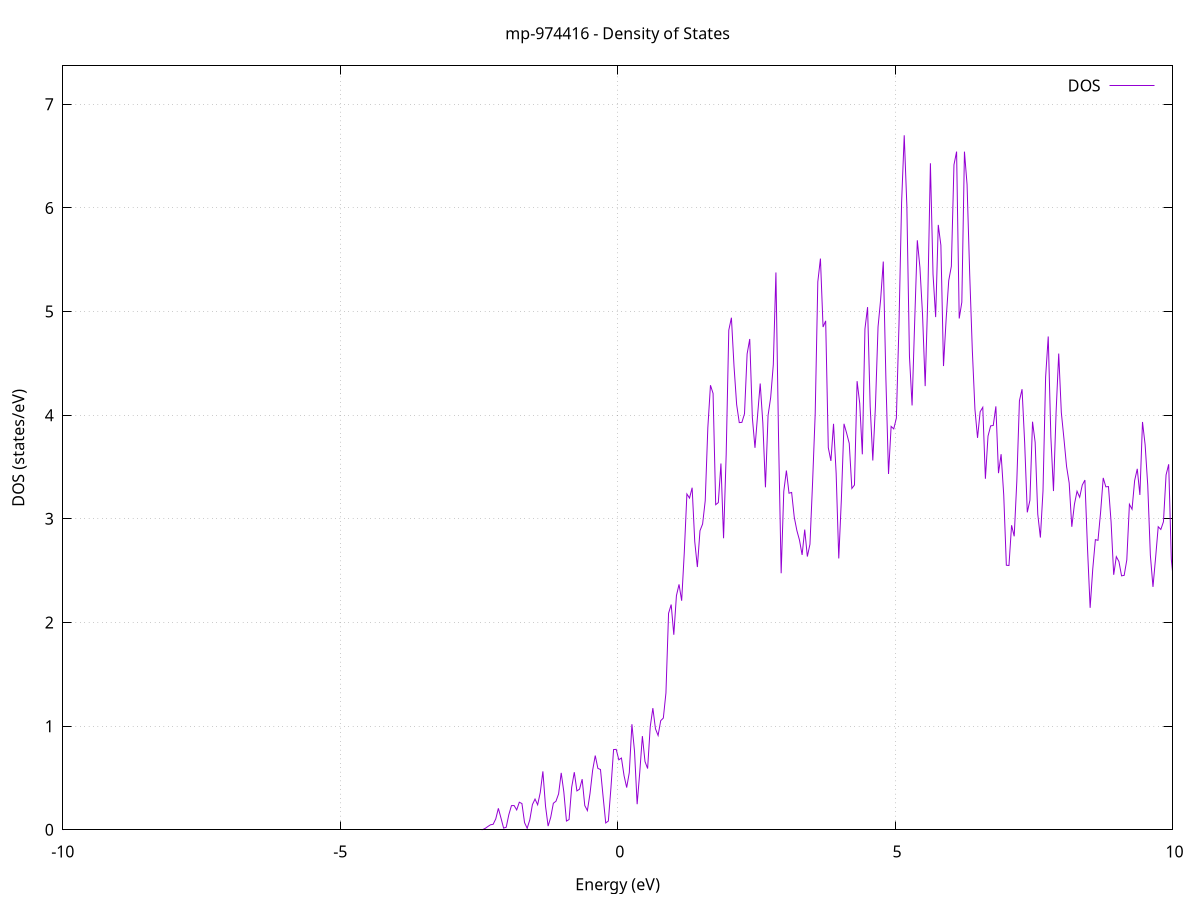 set title 'mp-974416 - Density of States'
set xlabel 'Energy (eV)'
set ylabel 'DOS (states/eV)'
set grid
set xrange [-10:10]
set yrange [0:7.371]
set xzeroaxis lt -1
set terminal png size 800,600
set output 'mp-974416_dos_gnuplot.png'
plot '-' using 1:2 with lines title 'DOS'
-39.242300 0.000000
-39.195100 0.000000
-39.147900 0.000000
-39.100800 0.000000
-39.053600 0.000000
-39.006400 0.000000
-38.959200 0.000000
-38.912000 0.000000
-38.864800 0.000000
-38.817600 0.000000
-38.770400 0.000000
-38.723200 0.000000
-38.676000 0.000000
-38.628800 0.000000
-38.581600 0.000000
-38.534500 0.000000
-38.487300 0.000000
-38.440100 0.000000
-38.392900 0.000000
-38.345700 0.000000
-38.298500 0.000000
-38.251300 0.000000
-38.204100 0.000000
-38.156900 0.000000
-38.109700 0.000000
-38.062500 0.000000
-38.015300 0.000000
-37.968200 0.000000
-37.921000 0.000000
-37.873800 0.000000
-37.826600 0.000000
-37.779400 0.000000
-37.732200 0.000000
-37.685000 0.000000
-37.637800 0.000000
-37.590600 0.000000
-37.543400 0.000000
-37.496200 0.000000
-37.449000 0.000000
-37.401900 0.000000
-37.354700 0.000000
-37.307500 0.000000
-37.260300 0.000000
-37.213100 0.000000
-37.165900 0.000000
-37.118700 0.000000
-37.071500 0.000000
-37.024300 0.000000
-36.977100 0.000000
-36.929900 0.000000
-36.882700 0.000000
-36.835600 0.000000
-36.788400 0.000000
-36.741200 0.000000
-36.694000 0.000000
-36.646800 0.000000
-36.599600 0.000000
-36.552400 0.000000
-36.505200 0.000000
-36.458000 0.000000
-36.410800 0.000000
-36.363600 0.000000
-36.316400 0.000000
-36.269300 0.000000
-36.222100 0.000000
-36.174900 0.000000
-36.127700 0.000000
-36.080500 0.000000
-36.033300 0.000000
-35.986100 0.000000
-35.938900 0.000000
-35.891700 0.000000
-35.844500 0.000000
-35.797300 0.000000
-35.750100 0.000000
-35.703000 0.000000
-35.655800 0.000000
-35.608600 0.000000
-35.561400 0.000000
-35.514200 0.000000
-35.467000 0.000000
-35.419800 0.000000
-35.372600 0.000000
-35.325400 0.000000
-35.278200 0.000000
-35.231000 0.000000
-35.183800 0.000000
-35.136700 0.000000
-35.089500 0.000000
-35.042300 0.004000
-34.995100 0.144400
-34.947900 1.346200
-34.900700 4.408400
-34.853500 8.426600
-34.806300 13.901300
-34.759100 19.515900
-34.711900 22.811100
-34.664700 25.709700
-34.617600 22.708000
-34.570400 14.073200
-34.523200 12.645500
-34.476000 15.460300
-34.428800 19.119400
-34.381600 22.837700
-34.334400 23.314200
-34.287200 25.396700
-34.240000 28.749100
-34.192800 33.086000
-34.145600 36.726800
-34.098400 24.008700
-34.051300 6.462400
-34.004100 0.555700
-33.956900 0.012500
-33.909700 0.000100
-33.862500 0.000000
-33.815300 0.000000
-33.768100 0.000000
-33.720900 0.000000
-33.673700 0.000000
-33.626500 0.000000
-33.579300 0.000000
-33.532100 0.000000
-33.485000 0.000000
-33.437800 0.000000
-33.390600 0.000000
-33.343400 0.000000
-33.296200 0.000000
-33.249000 0.000000
-33.201800 0.000000
-33.154600 0.000000
-33.107400 0.000000
-33.060200 0.000000
-33.013000 0.000000
-32.965800 0.000000
-32.918700 0.000000
-32.871500 0.000000
-32.824300 0.000000
-32.777100 0.000000
-32.729900 0.000000
-32.682700 0.000000
-32.635500 0.000000
-32.588300 0.000000
-32.541100 0.000000
-32.493900 0.000000
-32.446700 0.000000
-32.399500 0.000000
-32.352400 0.000000
-32.305200 0.000000
-32.258000 0.000000
-32.210800 0.000000
-32.163600 0.000000
-32.116400 0.000000
-32.069200 0.000000
-32.022000 0.000000
-31.974800 0.000000
-31.927600 0.000000
-31.880400 0.000000
-31.833200 0.000000
-31.786100 0.000000
-31.738900 0.000000
-31.691700 0.000000
-31.644500 0.000000
-31.597300 0.000000
-31.550100 0.000000
-31.502900 0.000000
-31.455700 0.000000
-31.408500 0.000000
-31.361300 0.000000
-31.314100 0.000000
-31.266900 0.000000
-31.219800 0.000000
-31.172600 0.000000
-31.125400 0.000000
-31.078200 0.000000
-31.031000 0.000000
-30.983800 0.000000
-30.936600 0.000000
-30.889400 0.000000
-30.842200 0.000600
-30.795000 0.085800
-30.747800 2.795600
-30.700600 22.281300
-30.653500 50.981700
-30.606300 39.576100
-30.559100 10.597500
-30.511900 0.808300
-30.464700 0.014200
-30.417500 0.000100
-30.370300 0.000000
-30.323100 0.000000
-30.275900 0.000000
-30.228700 0.000000
-30.181500 0.000000
-30.134300 0.000000
-30.087200 0.000000
-30.040000 0.000000
-29.992800 0.000000
-29.945600 0.000000
-29.898400 0.000000
-29.851200 0.000000
-29.804000 0.000000
-29.756800 0.000000
-29.709600 0.000000
-29.662400 0.000000
-29.615200 0.000000
-29.568000 0.000000
-29.520900 0.000000
-29.473700 0.000000
-29.426500 0.000000
-29.379300 0.000000
-29.332100 0.000000
-29.284900 0.000000
-29.237700 0.000000
-29.190500 0.000000
-29.143300 0.000000
-29.096100 0.000000
-29.048900 0.000000
-29.001700 0.000000
-28.954600 0.000000
-28.907400 0.000000
-28.860200 0.000000
-28.813000 0.000000
-28.765800 0.000000
-28.718600 0.000000
-28.671400 0.000000
-28.624200 0.000000
-28.577000 0.000000
-28.529800 0.000000
-28.482600 0.000000
-28.435400 0.000000
-28.388300 0.000000
-28.341100 0.000000
-28.293900 0.000000
-28.246700 0.000000
-28.199500 0.000000
-28.152300 0.000000
-28.105100 0.000000
-28.057900 0.000000
-28.010700 0.000000
-27.963500 0.000000
-27.916300 0.000000
-27.869100 0.000000
-27.822000 0.000000
-27.774800 0.000000
-27.727600 0.000000
-27.680400 0.000000
-27.633200 0.000000
-27.586000 0.000000
-27.538800 0.000000
-27.491600 0.000000
-27.444400 0.000000
-27.397200 0.000000
-27.350000 0.000000
-27.302800 0.000000
-27.255700 0.000000
-27.208500 0.000000
-27.161300 0.000000
-27.114100 0.000000
-27.066900 0.000000
-27.019700 0.000000
-26.972500 0.000000
-26.925300 0.000000
-26.878100 0.000000
-26.830900 0.000000
-26.783700 0.000000
-26.736600 0.000000
-26.689400 0.000000
-26.642200 0.000000
-26.595000 0.000000
-26.547800 0.000000
-26.500600 0.000000
-26.453400 0.000000
-26.406200 0.000000
-26.359000 0.000000
-26.311800 0.000000
-26.264600 0.000000
-26.217400 0.000000
-26.170300 0.000000
-26.123100 0.000000
-26.075900 0.000000
-26.028700 0.000000
-25.981500 0.000000
-25.934300 0.000000
-25.887100 0.000000
-25.839900 0.000000
-25.792700 0.000000
-25.745500 0.000000
-25.698300 0.000000
-25.651100 0.000000
-25.604000 0.000000
-25.556800 0.000000
-25.509600 0.000000
-25.462400 0.000000
-25.415200 0.000000
-25.368000 0.000000
-25.320800 0.000000
-25.273600 0.000000
-25.226400 0.000000
-25.179200 0.000000
-25.132000 0.000000
-25.084800 0.000000
-25.037700 0.000000
-24.990500 0.000000
-24.943300 0.000000
-24.896100 0.000000
-24.848900 0.000000
-24.801700 0.000000
-24.754500 0.000000
-24.707300 0.000000
-24.660100 0.000000
-24.612900 0.000000
-24.565700 0.000000
-24.518500 0.000000
-24.471400 0.000000
-24.424200 0.000000
-24.377000 0.000000
-24.329800 0.000000
-24.282600 0.000000
-24.235400 0.000000
-24.188200 0.000000
-24.141000 0.000000
-24.093800 0.000000
-24.046600 0.000000
-23.999400 0.000000
-23.952200 0.000000
-23.905100 0.000000
-23.857900 0.000000
-23.810700 0.000000
-23.763500 0.000000
-23.716300 0.000000
-23.669100 0.000000
-23.621900 0.000000
-23.574700 0.000000
-23.527500 0.000000
-23.480300 0.000000
-23.433100 0.000000
-23.385900 0.000000
-23.338800 0.000000
-23.291600 0.000000
-23.244400 0.000000
-23.197200 0.000000
-23.150000 0.000000
-23.102800 0.000000
-23.055600 0.000000
-23.008400 0.000000
-22.961200 0.000000
-22.914000 0.000000
-22.866800 0.000000
-22.819600 0.000000
-22.772500 0.000000
-22.725300 0.000000
-22.678100 0.000000
-22.630900 0.000000
-22.583700 0.000000
-22.536500 0.000000
-22.489300 0.000000
-22.442100 0.000000
-22.394900 0.000000
-22.347700 0.000000
-22.300500 0.000000
-22.253300 0.000000
-22.206200 0.000000
-22.159000 0.000000
-22.111800 0.000000
-22.064600 0.000000
-22.017400 0.000000
-21.970200 0.000000
-21.923000 0.000000
-21.875800 0.000000
-21.828600 0.000000
-21.781400 0.000000
-21.734200 0.000000
-21.687000 0.000000
-21.639900 0.000000
-21.592700 0.000000
-21.545500 0.000000
-21.498300 0.000000
-21.451100 0.000000
-21.403900 0.000000
-21.356700 0.000000
-21.309500 0.000000
-21.262300 0.000000
-21.215100 0.000000
-21.167900 0.000000
-21.120700 0.000000
-21.073600 0.000000
-21.026400 0.000000
-20.979200 0.000000
-20.932000 0.000000
-20.884800 0.000000
-20.837600 0.000000
-20.790400 0.000000
-20.743200 0.000000
-20.696000 0.000000
-20.648800 0.000000
-20.601600 0.000000
-20.554400 0.000000
-20.507300 0.000000
-20.460100 0.000000
-20.412900 0.000000
-20.365700 0.000000
-20.318500 0.000000
-20.271300 0.000000
-20.224100 0.000000
-20.176900 0.000000
-20.129700 0.000000
-20.082500 0.000000
-20.035300 0.000000
-19.988100 0.000000
-19.941000 0.000000
-19.893800 0.000000
-19.846600 0.000000
-19.799400 0.000000
-19.752200 0.000000
-19.705000 0.000000
-19.657800 0.000000
-19.610600 0.000000
-19.563400 0.000000
-19.516200 0.000000
-19.469000 0.000000
-19.421800 0.000000
-19.374700 0.000000
-19.327500 0.000000
-19.280300 0.000000
-19.233100 0.000000
-19.185900 0.000000
-19.138700 0.000000
-19.091500 0.000000
-19.044300 0.000000
-18.997100 0.000000
-18.949900 0.000000
-18.902700 0.000000
-18.855500 0.000000
-18.808400 0.000000
-18.761200 0.000000
-18.714000 0.000000
-18.666800 0.000000
-18.619600 0.000000
-18.572400 0.000000
-18.525200 0.000000
-18.478000 0.000000
-18.430800 0.000000
-18.383600 0.000000
-18.336400 0.000000
-18.289300 0.000000
-18.242100 0.000000
-18.194900 0.000000
-18.147700 0.000000
-18.100500 0.000000
-18.053300 0.000000
-18.006100 0.000000
-17.958900 0.000000
-17.911700 0.000000
-17.864500 0.000000
-17.817300 0.000000
-17.770100 0.000000
-17.723000 0.000000
-17.675800 0.000000
-17.628600 0.000000
-17.581400 0.000000
-17.534200 0.000000
-17.487000 0.000000
-17.439800 0.000000
-17.392600 0.000000
-17.345400 0.000000
-17.298200 0.000000
-17.251000 0.000000
-17.203800 0.000000
-17.156700 0.000000
-17.109500 0.000000
-17.062300 0.000000
-17.015100 0.000000
-16.967900 0.000000
-16.920700 0.000000
-16.873500 0.000000
-16.826300 0.000000
-16.779100 0.000000
-16.731900 0.000000
-16.684700 0.000000
-16.637500 0.000000
-16.590400 0.000000
-16.543200 0.000000
-16.496000 0.000000
-16.448800 0.000000
-16.401600 0.000000
-16.354400 0.000000
-16.307200 0.000000
-16.260000 0.000000
-16.212800 0.000000
-16.165600 0.000000
-16.118400 0.000000
-16.071200 0.000000
-16.024100 0.000000
-15.976900 0.000000
-15.929700 0.000000
-15.882500 0.000000
-15.835300 0.000000
-15.788100 0.000000
-15.740900 0.000000
-15.693700 0.000000
-15.646500 0.000000
-15.599300 0.000000
-15.552100 0.000000
-15.504900 0.000000
-15.457800 0.000000
-15.410600 0.000000
-15.363400 0.000000
-15.316200 0.000000
-15.269000 0.000000
-15.221800 0.000000
-15.174600 0.000000
-15.127400 0.000000
-15.080200 0.000000
-15.033000 0.000000
-14.985800 0.000000
-14.938600 0.000000
-14.891500 0.000000
-14.844300 0.000000
-14.797100 0.000000
-14.749900 0.000000
-14.702700 0.000000
-14.655500 0.000000
-14.608300 0.000000
-14.561100 0.000000
-14.513900 0.000000
-14.466700 0.000000
-14.419500 0.000000
-14.372300 0.000000
-14.325200 0.000000
-14.278000 0.000000
-14.230800 0.000000
-14.183600 0.000000
-14.136400 0.000000
-14.089200 0.000000
-14.042000 0.000000
-13.994800 0.000000
-13.947600 0.000000
-13.900400 0.000000
-13.853200 0.000000
-13.806000 0.000000
-13.758900 0.000000
-13.711700 0.000000
-13.664500 0.000000
-13.617300 0.000000
-13.570100 0.000000
-13.522900 0.000000
-13.475700 0.000000
-13.428500 0.000000
-13.381300 0.000000
-13.334100 0.000000
-13.286900 0.000000
-13.239700 0.000000
-13.192600 0.000000
-13.145400 0.000000
-13.098200 0.000000
-13.051000 0.000000
-13.003800 0.000000
-12.956600 0.000000
-12.909400 0.000000
-12.862200 0.000000
-12.815000 0.000000
-12.767800 0.000000
-12.720600 0.000000
-12.673400 0.000000
-12.626300 0.000000
-12.579100 0.000000
-12.531900 0.000000
-12.484700 0.000000
-12.437500 0.000000
-12.390300 0.000000
-12.343100 0.000000
-12.295900 0.000000
-12.248700 0.000000
-12.201500 0.000000
-12.154300 0.000000
-12.107100 0.000000
-12.060000 0.000000
-12.012800 0.000000
-11.965600 0.000000
-11.918400 0.000000
-11.871200 0.000000
-11.824000 0.000000
-11.776800 0.000000
-11.729600 0.000000
-11.682400 0.000000
-11.635200 0.000000
-11.588000 0.000000
-11.540800 0.000000
-11.493700 0.000000
-11.446500 0.000000
-11.399300 0.000000
-11.352100 0.000000
-11.304900 0.000000
-11.257700 0.000000
-11.210500 0.000000
-11.163300 0.000000
-11.116100 0.000000
-11.068900 0.000000
-11.021700 0.000000
-10.974500 0.000000
-10.927400 0.000000
-10.880200 0.000000
-10.833000 0.000000
-10.785800 0.000000
-10.738600 0.000000
-10.691400 0.000000
-10.644200 0.000000
-10.597000 0.000000
-10.549800 0.000000
-10.502600 0.000000
-10.455400 0.000000
-10.408300 0.000000
-10.361100 0.000000
-10.313900 0.000000
-10.266700 0.000000
-10.219500 0.000000
-10.172300 0.000000
-10.125100 0.000000
-10.077900 0.000000
-10.030700 0.000000
-9.983500 0.000000
-9.936300 0.000000
-9.889100 0.000000
-9.842000 0.000000
-9.794800 0.000000
-9.747600 0.000000
-9.700400 0.000000
-9.653200 0.000000
-9.606000 0.000000
-9.558800 0.000000
-9.511600 0.000000
-9.464400 0.000000
-9.417200 0.000000
-9.370000 0.000000
-9.322800 0.000000
-9.275700 0.000000
-9.228500 0.000000
-9.181300 0.000000
-9.134100 0.000000
-9.086900 0.000000
-9.039700 0.000000
-8.992500 0.000000
-8.945300 0.000000
-8.898100 0.000000
-8.850900 0.000000
-8.803700 0.000000
-8.756500 0.000000
-8.709400 0.000000
-8.662200 0.000000
-8.615000 0.000000
-8.567800 0.000000
-8.520600 0.000000
-8.473400 0.000000
-8.426200 0.000000
-8.379000 0.000000
-8.331800 0.000000
-8.284600 0.000000
-8.237400 0.000000
-8.190200 0.000000
-8.143100 0.000000
-8.095900 0.000000
-8.048700 0.000000
-8.001500 0.000000
-7.954300 0.000000
-7.907100 0.000000
-7.859900 0.000000
-7.812700 0.000000
-7.765500 0.000000
-7.718300 0.000000
-7.671100 0.000000
-7.623900 0.000000
-7.576800 0.000000
-7.529600 0.000000
-7.482400 0.000000
-7.435200 0.000000
-7.388000 0.000000
-7.340800 0.000000
-7.293600 0.000000
-7.246400 0.000000
-7.199200 0.000000
-7.152000 0.000000
-7.104800 0.000000
-7.057600 0.000000
-7.010500 0.000000
-6.963300 0.000000
-6.916100 0.000000
-6.868900 0.000000
-6.821700 0.000000
-6.774500 0.000000
-6.727300 0.000000
-6.680100 0.000000
-6.632900 0.000000
-6.585700 0.000000
-6.538500 0.000000
-6.491300 0.000000
-6.444200 0.000000
-6.397000 0.000000
-6.349800 0.000000
-6.302600 0.000000
-6.255400 0.000000
-6.208200 0.000000
-6.161000 0.000000
-6.113800 0.000000
-6.066600 0.000000
-6.019400 0.000000
-5.972200 0.000000
-5.925000 0.000000
-5.877900 0.000000
-5.830700 0.000000
-5.783500 0.000000
-5.736300 0.000000
-5.689100 0.000000
-5.641900 0.000000
-5.594700 0.000000
-5.547500 0.000000
-5.500300 0.000000
-5.453100 0.000000
-5.405900 0.000000
-5.358700 0.000000
-5.311600 0.000000
-5.264400 0.000000
-5.217200 0.000000
-5.170000 0.000000
-5.122800 0.000000
-5.075600 0.000000
-5.028400 0.000000
-4.981200 0.000000
-4.934000 0.000000
-4.886800 0.000000
-4.839600 0.000000
-4.792400 0.000000
-4.745300 0.000000
-4.698100 0.000000
-4.650900 0.000000
-4.603700 0.000000
-4.556500 0.000000
-4.509300 0.000000
-4.462100 0.000000
-4.414900 0.000000
-4.367700 0.000000
-4.320500 0.000000
-4.273300 0.000000
-4.226100 0.000000
-4.179000 0.000000
-4.131800 0.000000
-4.084600 0.000000
-4.037400 0.000000
-3.990200 0.000000
-3.943000 0.000000
-3.895800 0.000000
-3.848600 0.000000
-3.801400 0.000000
-3.754200 0.000000
-3.707000 0.000000
-3.659800 0.000000
-3.612700 0.000000
-3.565500 0.000000
-3.518300 0.000000
-3.471100 0.000000
-3.423900 0.000000
-3.376700 0.000000
-3.329500 0.000000
-3.282300 0.000000
-3.235100 0.000000
-3.187900 0.000000
-3.140700 0.000000
-3.093500 0.000000
-3.046400 0.000000
-2.999200 0.000000
-2.952000 0.000000
-2.904800 0.000000
-2.857600 0.000000
-2.810400 0.000000
-2.763200 0.000000
-2.716000 0.000000
-2.668800 0.000000
-2.621600 0.000000
-2.574400 0.000000
-2.527300 0.000000
-2.480100 0.000000
-2.432900 0.001600
-2.385700 0.013900
-2.338500 0.031800
-2.291300 0.048300
-2.244100 0.052800
-2.196900 0.104800
-2.149700 0.206800
-2.102500 0.113100
-2.055300 0.015800
-2.008100 0.025000
-1.961000 0.146100
-1.913800 0.232900
-1.866600 0.234100
-1.819400 0.191500
-1.772200 0.266000
-1.725000 0.253100
-1.677800 0.068900
-1.630600 0.014300
-1.583400 0.095900
-1.536200 0.243000
-1.489000 0.296500
-1.441800 0.241100
-1.394700 0.359400
-1.347500 0.563400
-1.300300 0.229900
-1.253100 0.035400
-1.205900 0.120800
-1.158700 0.256000
-1.111500 0.275500
-1.064300 0.346300
-1.017100 0.549400
-0.969900 0.364600
-0.922700 0.084200
-0.875500 0.098800
-0.828400 0.410100
-0.781200 0.555600
-0.734000 0.375000
-0.686800 0.391900
-0.639600 0.488400
-0.592400 0.233800
-0.545200 0.185000
-0.498000 0.350000
-0.450800 0.573900
-0.403600 0.716100
-0.356400 0.592500
-0.309200 0.581200
-0.262100 0.319600
-0.214900 0.065700
-0.167700 0.084500
-0.120500 0.406700
-0.073300 0.774000
-0.026100 0.775900
0.021100 0.675200
0.068300 0.692200
0.115500 0.522300
0.162700 0.407300
0.209900 0.552000
0.257100 1.018600
0.304200 0.756900
0.351400 0.246800
0.398600 0.555000
0.445800 0.903800
0.493000 0.658400
0.540200 0.590900
0.587400 0.993900
0.634600 1.173900
0.681800 0.974500
0.729000 0.909800
0.776200 1.052900
0.823400 1.077800
0.870500 1.320200
0.917700 2.088500
0.964900 2.173300
1.012100 1.881900
1.059300 2.258900
1.106500 2.367800
1.153700 2.210200
1.200900 2.673700
1.248100 3.240000
1.295300 3.200400
1.342500 3.300700
1.389700 2.780900
1.436800 2.535200
1.484000 2.885700
1.531200 2.950400
1.578400 3.175000
1.625600 3.881300
1.672800 4.289500
1.720000 4.210400
1.767200 3.136800
1.814400 3.157100
1.861600 3.534500
1.908800 2.812800
1.956000 3.618800
2.003100 4.820900
2.050300 4.941000
2.097500 4.471500
2.144700 4.103200
2.191900 3.928900
2.239100 3.931000
2.286300 4.014300
2.333500 4.591600
2.380700 4.735700
2.427900 3.976000
2.475100 3.685700
2.522300 4.001600
2.569400 4.306000
2.616600 3.926100
2.663800 3.304700
2.711000 3.998300
2.758200 4.171700
2.805400 4.487000
2.852600 5.377500
2.899800 3.786900
2.947000 2.475500
2.994200 3.265200
3.041400 3.466600
3.088600 3.247500
3.135700 3.254900
3.182900 3.016700
3.230100 2.887700
3.277300 2.794700
3.324500 2.652100
3.371700 2.896800
3.418900 2.636400
3.466100 2.755700
3.513300 3.350300
3.560500 4.016100
3.607700 5.288100
3.654900 5.511400
3.702000 4.851200
3.749200 4.910800
3.796400 3.687400
3.843600 3.559200
3.890800 3.917300
3.938000 3.439600
3.985200 2.618200
4.032400 3.191000
4.079600 3.917300
4.126800 3.827000
4.174000 3.728500
4.221200 3.293300
4.268300 3.326600
4.315500 4.328900
4.362700 4.115600
4.409900 3.623000
4.457100 4.832700
4.504300 5.043200
4.551500 4.086200
4.598700 3.563200
4.645900 4.082900
4.693100 4.852200
4.740300 5.119700
4.787500 5.482700
4.834600 4.352400
4.881800 3.433400
4.929000 3.892100
4.976200 3.868100
5.023400 3.972500
5.070600 4.876800
5.117800 6.054300
5.165000 6.701200
5.212200 6.024400
5.259400 4.567400
5.306600 4.094400
5.353800 4.908700
5.400900 5.688200
5.448100 5.424900
5.495300 4.968800
5.542500 4.280900
5.589700 5.135300
5.636900 6.431000
5.684100 5.360700
5.731300 4.946700
5.778500 5.836700
5.825700 5.640000
5.872900 4.474300
5.920000 4.923100
5.967200 5.299400
6.014400 5.437400
6.061600 6.416400
6.108800 6.543900
6.156000 4.933500
6.203200 5.090900
6.250400 6.543400
6.297600 6.225200
6.344800 5.365600
6.392000 4.630700
6.439200 4.058600
6.486300 3.781700
6.533500 4.034100
6.580700 4.076500
6.627900 3.387100
6.675100 3.798400
6.722300 3.897200
6.769500 3.901400
6.816700 4.085600
6.863900 3.441200
6.911100 3.624300
6.958300 3.231000
7.005500 2.552600
7.052600 2.550000
7.099800 2.938300
7.147000 2.831700
7.194200 3.364800
7.241400 4.140300
7.288600 4.251200
7.335800 3.732100
7.383000 3.062800
7.430200 3.179300
7.477400 3.937500
7.524600 3.739100
7.571800 3.045200
7.618900 2.819700
7.666100 3.270100
7.713300 4.368000
7.760500 4.760100
7.807700 3.790900
7.854900 3.268700
7.902100 4.029200
7.949300 4.595000
7.996500 4.026100
8.043700 3.772600
8.090900 3.505500
8.138100 3.345300
8.185200 2.923600
8.232400 3.140600
8.279600 3.266700
8.326800 3.208700
8.374000 3.325800
8.421200 3.374500
8.468400 2.713700
8.515600 2.141500
8.562800 2.515900
8.610000 2.799600
8.657200 2.792900
8.704400 3.065200
8.751500 3.395300
8.798700 3.309300
8.845900 3.311500
8.893100 2.970400
8.940300 2.460400
8.987500 2.635200
9.034700 2.588300
9.081900 2.450300
9.129100 2.455100
9.176300 2.603500
9.223500 3.140600
9.270700 3.093100
9.317800 3.369900
9.365000 3.482800
9.412200 3.230700
9.459400 3.935100
9.506600 3.715600
9.553800 3.325200
9.601000 2.650500
9.648200 2.343400
9.695400 2.624900
9.742600 2.924200
9.789800 2.898000
9.837000 2.972000
9.884100 3.424200
9.931300 3.526700
9.978500 2.611400
10.025700 2.355300
10.072900 2.668200
10.120100 3.247200
10.167300 3.655800
10.214500 3.486100
10.261700 3.239300
10.308900 2.785800
10.356100 3.086800
10.403300 3.486300
10.450400 3.008400
10.497600 2.794400
10.544800 3.182300
10.592000 3.208600
10.639200 3.106400
10.686400 2.849700
10.733600 2.821900
10.780800 3.449600
10.828000 3.655500
10.875200 3.314600
10.922400 4.130200
10.969600 5.683800
11.016700 5.679900
11.063900 4.786100
11.111100 4.692300
11.158300 4.679600
11.205500 4.174600
11.252700 4.485100
11.299900 5.258000
11.347100 4.808700
11.394300 4.558100
11.441500 4.180500
11.488700 3.940000
11.535900 4.252900
11.583000 3.946500
11.630200 3.205800
11.677400 2.550000
11.724600 2.120300
11.771800 2.702900
11.819000 3.249800
11.866200 2.704700
11.913400 1.986800
11.960600 1.525700
12.007800 1.406900
12.055000 2.000800
12.102200 2.826300
12.149300 2.229200
12.196500 1.510200
12.243700 1.675100
12.290900 1.463000
12.338100 1.081300
12.385300 1.145200
12.432500 1.015000
12.479700 1.130000
12.526900 1.608700
12.574100 1.399000
12.621300 0.734100
12.668500 0.667100
12.715600 0.960800
12.762800 1.473900
12.810000 1.431300
12.857200 1.144300
12.904400 0.939800
12.951600 0.947600
12.998800 1.189800
13.046000 1.841700
13.093200 1.933100
13.140400 1.269400
13.187600 0.639700
13.234800 0.704600
13.281900 1.448000
13.329100 1.695500
13.376300 1.726500
13.423500 1.590900
13.470700 1.202800
13.517900 0.977300
13.565100 0.943700
13.612300 1.433400
13.659500 1.663100
13.706700 1.221800
13.753900 1.346700
13.801000 1.694500
13.848200 2.055000
13.895400 2.465700
13.942600 2.507800
13.989800 1.921400
14.037000 1.280600
14.084200 1.034500
14.131400 1.253400
14.178600 1.278000
14.225800 0.981100
14.273000 1.062700
14.320200 1.122100
14.367300 1.085000
14.414500 1.669300
14.461700 1.660700
14.508900 1.195900
14.556100 0.997200
14.603300 1.002000
14.650500 0.993300
14.697700 0.782500
14.744900 0.887500
14.792100 1.130100
14.839300 1.161800
14.886500 1.598200
14.933600 1.718400
14.980800 1.060200
15.028000 0.735000
15.075200 0.767300
15.122400 0.570600
15.169600 0.510700
15.216800 0.808400
15.264000 1.109500
15.311200 1.097900
15.358400 0.693700
15.405600 0.503700
15.452800 0.884500
15.499900 1.370700
15.547100 1.004800
15.594300 0.653500
15.641500 0.952100
15.688700 0.897000
15.735900 0.745400
15.783100 0.708400
15.830300 0.792700
15.877500 0.699200
15.924700 0.310800
15.971900 0.771700
16.019100 1.706600
16.066200 2.244900
16.113400 2.083300
16.160600 1.182100
16.207800 0.687600
16.255000 0.819000
16.302200 1.400900
16.349400 1.431900
16.396600 1.562600
16.443800 1.760700
16.491000 1.619100
16.538200 1.581700
16.585400 1.388700
16.632500 1.475900
16.679700 1.381100
16.726900 0.962100
16.774100 1.226600
16.821300 1.743800
16.868500 1.525900
16.915700 1.874800
16.962900 2.241000
17.010100 2.087200
17.057300 1.724700
17.104500 1.413000
17.151700 1.459400
17.198800 1.717400
17.246000 2.084300
17.293200 2.223200
17.340400 1.906200
17.387600 1.414000
17.434800 1.069700
17.482000 1.278800
17.529200 1.706600
17.576400 1.719900
17.623600 1.295800
17.670800 1.335200
17.718000 1.498300
17.765100 1.700600
17.812300 1.561400
17.859500 1.425200
17.906700 1.473900
17.953900 1.276700
18.001100 1.101800
18.048300 1.224500
18.095500 0.866400
18.142700 1.296100
18.189900 2.212400
18.237100 2.219000
18.284300 1.820500
18.331400 1.398600
18.378600 1.047300
18.425800 0.790500
18.473000 1.058500
18.520200 1.594000
18.567400 1.680600
18.614600 1.329200
18.661800 1.111900
18.709000 1.372000
18.756200 1.408800
18.803400 1.499800
18.850600 1.879500
18.897700 1.666900
18.944900 1.201400
18.992100 1.100800
19.039300 0.895100
19.086500 1.034900
19.133700 1.271100
19.180900 1.248700
19.228100 1.196200
19.275300 1.610100
19.322500 1.885000
19.369700 1.928100
19.416900 1.672100
19.464000 1.169400
19.511200 1.119700
19.558400 1.466300
19.605600 1.534700
19.652800 1.255700
19.700000 1.679300
19.747200 2.340300
19.794400 2.288300
19.841600 1.436500
19.888800 1.056500
19.936000 1.362700
19.983200 1.330000
20.030300 1.153500
20.077500 1.299900
20.124700 1.527100
20.171900 1.555300
20.219100 1.999000
20.266300 1.859200
20.313500 1.122800
20.360700 0.973300
20.407900 1.354700
20.455100 1.473500
20.502300 1.662100
20.549500 1.855300
20.596600 1.781800
20.643800 1.853800
20.691000 2.176800
20.738200 2.485600
20.785400 2.053300
20.832600 1.290800
20.879800 1.096000
20.927000 1.105400
20.974200 1.323900
21.021400 1.750600
21.068600 2.050200
21.115800 2.368600
21.162900 2.443300
21.210100 1.841700
21.257300 1.694800
21.304500 1.633400
21.351700 1.867400
21.398900 2.550100
21.446100 3.106800
21.493300 2.889200
21.540500 2.420300
21.587700 1.954700
21.634900 2.064200
21.682100 2.090800
21.729200 1.773600
21.776400 1.829700
21.823600 2.079000
21.870800 2.521900
21.918000 2.819500
21.965200 2.252200
22.012400 1.590300
22.059600 1.437900
22.106800 1.632600
22.154000 2.008700
22.201200 2.661500
22.248300 3.119900
22.295500 2.702900
22.342700 2.656500
22.389900 2.982400
22.437100 3.275800
22.484300 3.100100
22.531500 2.975100
22.578700 2.790600
22.625900 2.726300
22.673100 2.699000
22.720300 2.844500
22.767500 3.213000
22.814600 3.640700
22.861800 3.713400
22.909000 3.833700
22.956200 4.082400
23.003400 3.567200
23.050600 2.850700
23.097800 2.410400
23.145000 2.565000
23.192200 2.697600
23.239400 2.438900
23.286600 3.427100
23.333800 5.301500
23.380900 4.950600
23.428100 3.510000
23.475300 2.571700
23.522500 2.830600
23.569700 3.028300
23.616900 2.866000
23.664100 3.243100
23.711300 3.126900
23.758500 3.315100
23.805700 3.345600
23.852900 3.261600
23.900100 3.442900
23.947200 2.707100
23.994400 2.236100
24.041600 2.663000
24.088800 3.295300
24.136000 3.910900
24.183200 3.063100
24.230400 2.329600
24.277600 2.930200
24.324800 3.097900
24.372000 2.474200
24.419200 2.370100
24.466400 2.670800
24.513500 3.231300
24.560700 3.698200
24.607900 4.585800
24.655100 4.666800
24.702300 4.123000
24.749500 3.505300
24.796700 3.041500
24.843900 3.956000
24.891100 4.571500
24.938300 4.202000
24.985500 3.421600
25.032700 2.655400
25.079800 2.602800
25.127000 2.290100
25.174200 2.347800
25.221400 2.613000
25.268600 2.420800
25.315800 2.117500
25.363000 1.792800
25.410200 2.223500
25.457400 2.459300
25.504600 2.527300
25.551800 2.920100
25.599000 2.882300
25.646100 2.198900
25.693300 2.023500
25.740500 2.480500
25.787700 2.321300
25.834900 1.499500
25.882100 1.133600
25.929300 1.250100
25.976500 1.171700
26.023700 1.335700
26.070900 1.460800
26.118100 1.477900
26.165300 1.563900
26.212400 1.619000
26.259600 1.309600
26.306800 1.434000
26.354000 1.613300
26.401200 1.429200
26.448400 1.223400
26.495600 1.105600
26.542800 1.179900
26.590000 1.233100
26.637200 1.377300
26.684400 1.054200
26.731600 0.770700
26.778700 0.867500
26.825900 1.227800
26.873100 1.990900
26.920300 2.567000
26.967500 2.685300
27.014700 2.845900
27.061900 2.828600
27.109100 2.525400
27.156300 2.804800
27.203500 2.948100
27.250700 3.253200
27.297900 3.062600
27.345000 2.191900
27.392200 2.169600
27.439400 2.543500
27.486600 2.505100
27.533800 2.567100
27.581000 2.696600
27.628200 2.339400
27.675400 2.335500
27.722600 2.404000
27.769800 2.629900
27.817000 2.899600
27.864200 2.838300
27.911300 2.818700
27.958500 2.101600
28.005700 1.870200
28.052900 2.285500
28.100100 3.091500
28.147300 2.804200
28.194500 1.949800
28.241700 2.092900
28.288900 2.486700
28.336100 2.538100
28.383300 2.150200
28.430500 2.453600
28.477600 2.433300
28.524800 2.310300
28.572000 2.598900
28.619200 3.573600
28.666400 4.315900
28.713600 3.988100
28.760800 3.301200
28.808000 2.559700
28.855200 2.709500
28.902400 3.214100
28.949600 2.921500
28.996800 2.565800
29.043900 2.239000
29.091100 2.304400
29.138300 2.666400
29.185500 2.716300
29.232700 3.124900
29.279900 3.108700
29.327100 3.078100
29.374300 3.269000
29.421500 3.248400
29.468700 3.040000
29.515900 3.332600
29.563100 3.962500
29.610200 3.745700
29.657400 2.683400
29.704600 1.855400
29.751800 1.487000
29.799000 1.450800
29.846200 1.793400
29.893400 2.390200
29.940600 2.382800
29.987800 2.178800
30.035000 1.957000
30.082200 1.677600
30.129300 1.638300
30.176500 1.590500
30.223700 1.741700
30.270900 1.527600
30.318100 1.276900
30.365300 0.966100
30.412500 0.759600
30.459700 0.908600
30.506900 1.106800
30.554100 1.533200
30.601300 1.299100
30.648500 0.858000
30.695600 0.898900
30.742800 1.102700
30.790000 0.966300
30.837200 0.917300
30.884400 1.069500
30.931600 1.381700
30.978800 1.567400
31.026000 1.400900
31.073200 1.090400
31.120400 0.927600
31.167600 1.429600
31.214800 1.432700
31.261900 0.962500
31.309100 0.856700
31.356300 0.938500
31.403500 1.136800
31.450700 1.270000
31.497900 1.236900
31.545100 1.099300
31.592300 1.220300
31.639500 1.444900
31.686700 2.002600
31.733900 1.726000
31.781100 1.027900
31.828200 1.593500
31.875400 2.084900
31.922600 1.750600
31.969800 1.593500
32.017000 1.759300
32.064200 2.115000
32.111400 1.947400
32.158600 1.200600
32.205800 0.788200
32.253000 0.900700
32.300200 1.595700
32.347400 2.615400
32.394500 2.460300
32.441700 1.700300
32.488900 2.016300
32.536100 1.994200
32.583300 1.833000
32.630500 2.236800
32.677700 2.492700
32.724900 3.186200
32.772100 3.477100
32.819300 3.130200
32.866500 2.736200
32.913700 2.654500
32.960800 3.006500
33.008000 3.043000
33.055200 3.171400
33.102400 3.667500
33.149600 3.647500
33.196800 3.331700
33.244000 2.452900
33.291200 2.018600
33.338400 2.269700
33.385600 2.462600
33.432800 2.738100
33.480000 2.678400
33.527100 2.846300
33.574300 3.057800
33.621500 2.915700
33.668700 3.530900
33.715900 3.011300
33.763100 1.964900
33.810300 1.833500
33.857500 2.390700
33.904700 2.717100
33.951900 2.657200
33.999100 2.569700
34.046300 2.061000
34.093400 1.827100
34.140600 2.213900
34.187800 2.495500
34.235000 2.099500
34.282200 2.034200
34.329400 2.299500
34.376600 2.640600
34.423800 2.391900
34.471000 2.013800
34.518200 2.089400
34.565400 2.388400
34.612600 2.155000
34.659700 1.781000
34.706900 1.690000
34.754100 1.883900
34.801300 2.307000
34.848500 2.445600
34.895700 1.810400
34.942900 1.380300
34.990100 1.580800
35.037300 1.886000
35.084500 2.491100
35.131700 2.774100
35.178900 2.762200
35.226000 3.491000
35.273200 2.765900
35.320400 1.845600
35.367600 1.951400
35.414800 2.114000
35.462000 2.614600
35.509200 3.027100
35.556400 3.454900
35.603600 3.085000
35.650800 3.513600
35.698000 3.728900
35.745200 3.209700
35.792300 2.757100
35.839500 3.014100
35.886700 4.103100
35.933900 3.888800
35.981100 3.485800
36.028300 3.615100
36.075500 3.739300
36.122700 3.818900
36.169900 3.662800
36.217100 3.793300
36.264300 3.316400
36.311500 3.227500
36.358600 3.852900
36.405800 4.689600
36.453000 3.989200
36.500200 3.159400
36.547400 2.867600
36.594600 3.186100
36.641800 4.467600
36.689000 4.710100
36.736200 3.815800
36.783400 3.394000
36.830600 3.911500
36.877800 3.471400
36.924900 3.223400
36.972100 3.965000
37.019300 4.523900
37.066500 5.143000
37.113700 4.802800
37.160900 4.459500
37.208100 4.320100
37.255300 4.077100
37.302500 4.751000
37.349700 4.551500
37.396900 4.113200
37.444100 5.477000
37.491200 5.512600
37.538400 4.887800
37.585600 4.462400
37.632800 3.866400
37.680000 4.006800
37.727200 3.971300
37.774400 3.632500
37.821600 3.562000
37.868800 3.906000
37.916000 3.585400
37.963200 3.417600
38.010400 4.381900
38.057500 4.627800
38.104700 4.039300
38.151900 4.437100
38.199100 5.305300
38.246300 5.422900
38.293500 4.559600
38.340700 4.367800
38.387900 4.082500
38.435100 3.919400
38.482300 3.372600
38.529500 2.951700
38.576600 3.804600
38.623800 4.591000
38.671000 4.803500
38.718200 4.231400
38.765400 3.240200
38.812600 2.367500
38.859800 1.938800
38.907000 1.918200
38.954200 1.966500
39.001400 1.622400
39.048600 1.312400
39.095800 1.979600
39.142900 2.265500
39.190100 2.147700
39.237300 2.445200
39.284500 2.481700
39.331700 2.130400
39.378900 2.351600
39.426100 2.063100
39.473300 2.163600
39.520500 2.181500
39.567700 2.064800
39.614900 2.214000
39.662100 2.827600
39.709200 2.939600
39.756400 2.663100
39.803600 2.322900
39.850800 1.876400
39.898000 1.653800
39.945200 2.235200
39.992400 2.682500
40.039600 2.523400
40.086800 2.387400
40.134000 2.115100
40.181200 1.871200
40.228400 2.501300
40.275500 2.663000
40.322700 3.088700
40.369900 3.629900
40.417100 3.544100
40.464300 3.229700
40.511500 2.810600
40.558700 2.242800
40.605900 2.138100
40.653100 2.398900
40.700300 2.583800
40.747500 3.016300
40.794700 3.131500
40.841800 2.592500
40.889000 2.189300
40.936200 1.855600
40.983400 1.806300
41.030600 2.468600
41.077800 3.636400
41.125000 3.644800
41.172200 2.658900
41.219400 2.469200
41.266600 2.180400
41.313800 2.515000
41.361000 3.847200
41.408100 4.461400
41.455300 4.345500
41.502500 4.075600
41.549700 3.502600
41.596900 3.157400
41.644100 3.389400
41.691300 3.846300
41.738500 3.659500
41.785700 2.844400
41.832900 2.394700
41.880100 2.612900
41.927300 2.073400
41.974400 1.879200
42.021600 2.029600
42.068800 2.472200
42.116000 3.387600
42.163200 2.709300
42.210400 2.360800
42.257600 2.494900
42.304800 2.024600
42.352000 2.122800
42.399200 2.197100
42.446400 2.371100
42.493600 2.748300
42.540700 2.846900
42.587900 2.269100
42.635100 2.105800
42.682300 2.365900
42.729500 2.350500
42.776700 2.555600
42.823900 2.599900
42.871100 2.645700
42.918300 2.769800
42.965500 2.635900
43.012700 2.751800
43.059900 3.296600
43.107000 3.608300
43.154200 2.897200
43.201400 2.727100
43.248600 2.546700
43.295800 2.436000
43.343000 2.687700
43.390200 2.524800
43.437400 2.426500
43.484600 2.294900
43.531800 2.364400
43.579000 2.349900
43.626200 2.418200
43.673300 2.912500
43.720500 3.501100
43.767700 3.709600
43.814900 3.634900
43.862100 3.349700
43.909300 3.274000
43.956500 2.636300
44.003700 1.954000
44.050900 2.828500
44.098100 3.827300
44.145300 3.143500
44.192500 2.194700
44.239600 2.399000
44.286800 2.698300
44.334000 2.619200
44.381200 2.742900
44.428400 3.372700
44.475600 3.759900
44.522800 3.366800
44.570000 2.907600
44.617200 3.565200
44.664400 3.389300
44.711600 2.060900
44.758800 2.101700
44.805900 2.819000
44.853100 3.516600
44.900300 3.683500
44.947500 3.793500
44.994700 3.733100
45.041900 3.542700
45.089100 3.077500
45.136300 3.529300
45.183500 4.255400
45.230700 3.899800
45.277900 3.338300
45.325100 3.543400
45.372200 4.161300
45.419400 4.275200
45.466600 3.482600
45.513800 3.429300
45.561000 3.947700
45.608200 4.671800
45.655400 4.522800
45.702600 4.205400
45.749800 4.067500
45.797000 3.343700
45.844200 2.423900
45.891400 2.429200
45.938500 2.731400
45.985700 3.079900
46.032900 2.832300
46.080100 2.978500
46.127300 4.069000
46.174500 4.588000
46.221700 3.878000
46.268900 3.595300
46.316100 3.573600
46.363300 3.650600
46.410500 3.690300
46.457600 4.487400
46.504800 4.855600
46.552000 3.955100
46.599200 3.283500
46.646400 3.336800
46.693600 3.726700
46.740800 3.645400
46.788000 3.630900
46.835200 3.832100
46.882400 3.377200
46.929600 2.653400
46.976800 2.569700
47.023900 3.308000
47.071100 3.622400
47.118300 3.208500
47.165500 3.443100
47.212700 3.383600
47.259900 3.474800
47.307100 3.096000
47.354300 3.199500
47.401500 3.836700
47.448700 3.696200
47.495900 3.439500
47.543100 3.380900
47.590200 3.021200
47.637400 2.883700
47.684600 3.198500
47.731800 3.188800
47.779000 2.823300
47.826200 3.188300
47.873400 3.752100
47.920600 4.297400
47.967800 4.776200
48.015000 5.053000
48.062200 4.903900
48.109400 4.755400
48.156500 4.802700
48.203700 4.672100
48.250900 4.208400
48.298100 3.463900
48.345300 3.779000
48.392500 4.392800
48.439700 3.369800
48.486900 2.813400
48.534100 3.566400
48.581300 4.325600
48.628500 4.388600
48.675700 4.160100
48.722800 4.048200
48.770000 4.149500
48.817200 3.648600
48.864400 3.308700
48.911600 3.922100
48.958800 3.827400
49.006000 3.302400
49.053200 3.785400
49.100400 3.624600
49.147600 3.208500
49.194800 3.313100
49.242000 3.314300
49.289100 3.059600
49.336300 2.744400
49.383500 1.914700
49.430700 1.255400
49.477900 1.292300
49.525100 1.306600
49.572300 0.776500
49.619500 0.316200
49.666700 0.407400
49.713900 0.694100
49.761100 0.655200
49.808300 0.619500
49.855400 0.456300
49.902600 0.391400
49.949800 0.616300
49.997000 0.579300
50.044200 0.192400
50.091400 0.265800
50.138600 0.376800
50.185800 0.184800
50.233000 0.143400
50.280200 0.327500
50.327400 0.264100
50.374600 0.055200
50.421700 0.016500
50.468900 0.112600
50.516100 0.190800
50.563300 0.069400
50.610500 0.005200
50.657700 0.000100
50.704900 0.000000
50.752100 0.000300
50.799300 0.006900
50.846500 0.037200
50.893700 0.042800
50.940900 0.010500
50.988000 0.000500
51.035200 0.000000
51.082400 0.000000
51.129600 0.000000
51.176800 0.000000
51.224000 0.000000
51.271200 0.000000
51.318400 0.000000
51.365600 0.000000
51.412800 0.000000
51.460000 0.000000
51.507200 0.000000
51.554300 0.000000
51.601500 0.000000
51.648700 0.000000
51.695900 0.000000
51.743100 0.000000
51.790300 0.000000
51.837500 0.000000
51.884700 0.000000
51.931900 0.000000
51.979100 0.000000
52.026300 0.000000
52.073500 0.000000
52.120600 0.000000
52.167800 0.000000
52.215000 0.000000
52.262200 0.000000
52.309400 0.000000
52.356600 0.000000
52.403800 0.000000
52.451000 0.000000
52.498200 0.000000
52.545400 0.000000
52.592600 0.000000
52.639800 0.000000
52.686900 0.000000
52.734100 0.000000
52.781300 0.000000
52.828500 0.000000
52.875700 0.000000
52.922900 0.000000
52.970100 0.000000
53.017300 0.000000
53.064500 0.000000
53.111700 0.000000
53.158900 0.000000
53.206100 0.000000
53.253200 0.000000
53.300400 0.000000
53.347600 0.000000
53.394800 0.000000
53.442000 0.000000
53.489200 0.000000
53.536400 0.000000
53.583600 0.000000
53.630800 0.000000
53.678000 0.000000
53.725200 0.000000
53.772400 0.000000
53.819500 0.000000
53.866700 0.000000
53.913900 0.000000
53.961100 0.000000
54.008300 0.000000
54.055500 0.000000
54.102700 0.000000
54.149900 0.000000
54.197100 0.000000
54.244300 0.000000
54.291500 0.000000
54.338700 0.000000
54.385800 0.000000
54.433000 0.000000
54.480200 0.000000
54.527400 0.000000
54.574600 0.000000
54.621800 0.000000
54.669000 0.000000
54.716200 0.000000
54.763400 0.000000
54.810600 0.000000
54.857800 0.000000
54.904900 0.000000
54.952100 0.000000
54.999300 0.000000
55.046500 0.000000
55.093700 0.000000
55.140900 0.000000
e
